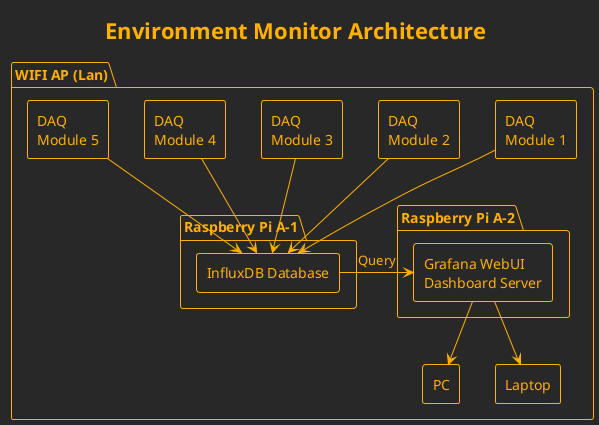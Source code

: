@startuml "environment_monitor_architecture"
title Environment Monitor Architecture

hide empty description
!theme crt-amber

skinparam componentStyle rectangle
skinparam {
    wrapWidth 250
}

package "WIFI AP (Lan)" {
    component "DAQ \nModule 1" as dm1
    component "DAQ \nModule 2" as dm2
    component "DAQ \nModule 3" as dm3
    component "DAQ \nModule 4" as dm4
    component "DAQ \nModule 5" as dm5

    package "Raspberry Pi A-1" as pi1 {
        component "InfluxDB Database" as id
    }

    package "Raspberry Pi A-2" as pi2 {
        component "Grafana WebUI \nDashboard Server" as gw
    }

    component "PC" as pc
    component "Laptop" as l

    ' DAQ
    dm1 -down-> id
    dm2 -down-> id
    dm3 -down-> id
    dm4 -down-> id
    dm5 -down-> id

    ' Server
    id -right-> gw: Query

    ' Display
    gw -down-> pc
    gw -down-> l
}

@enduml